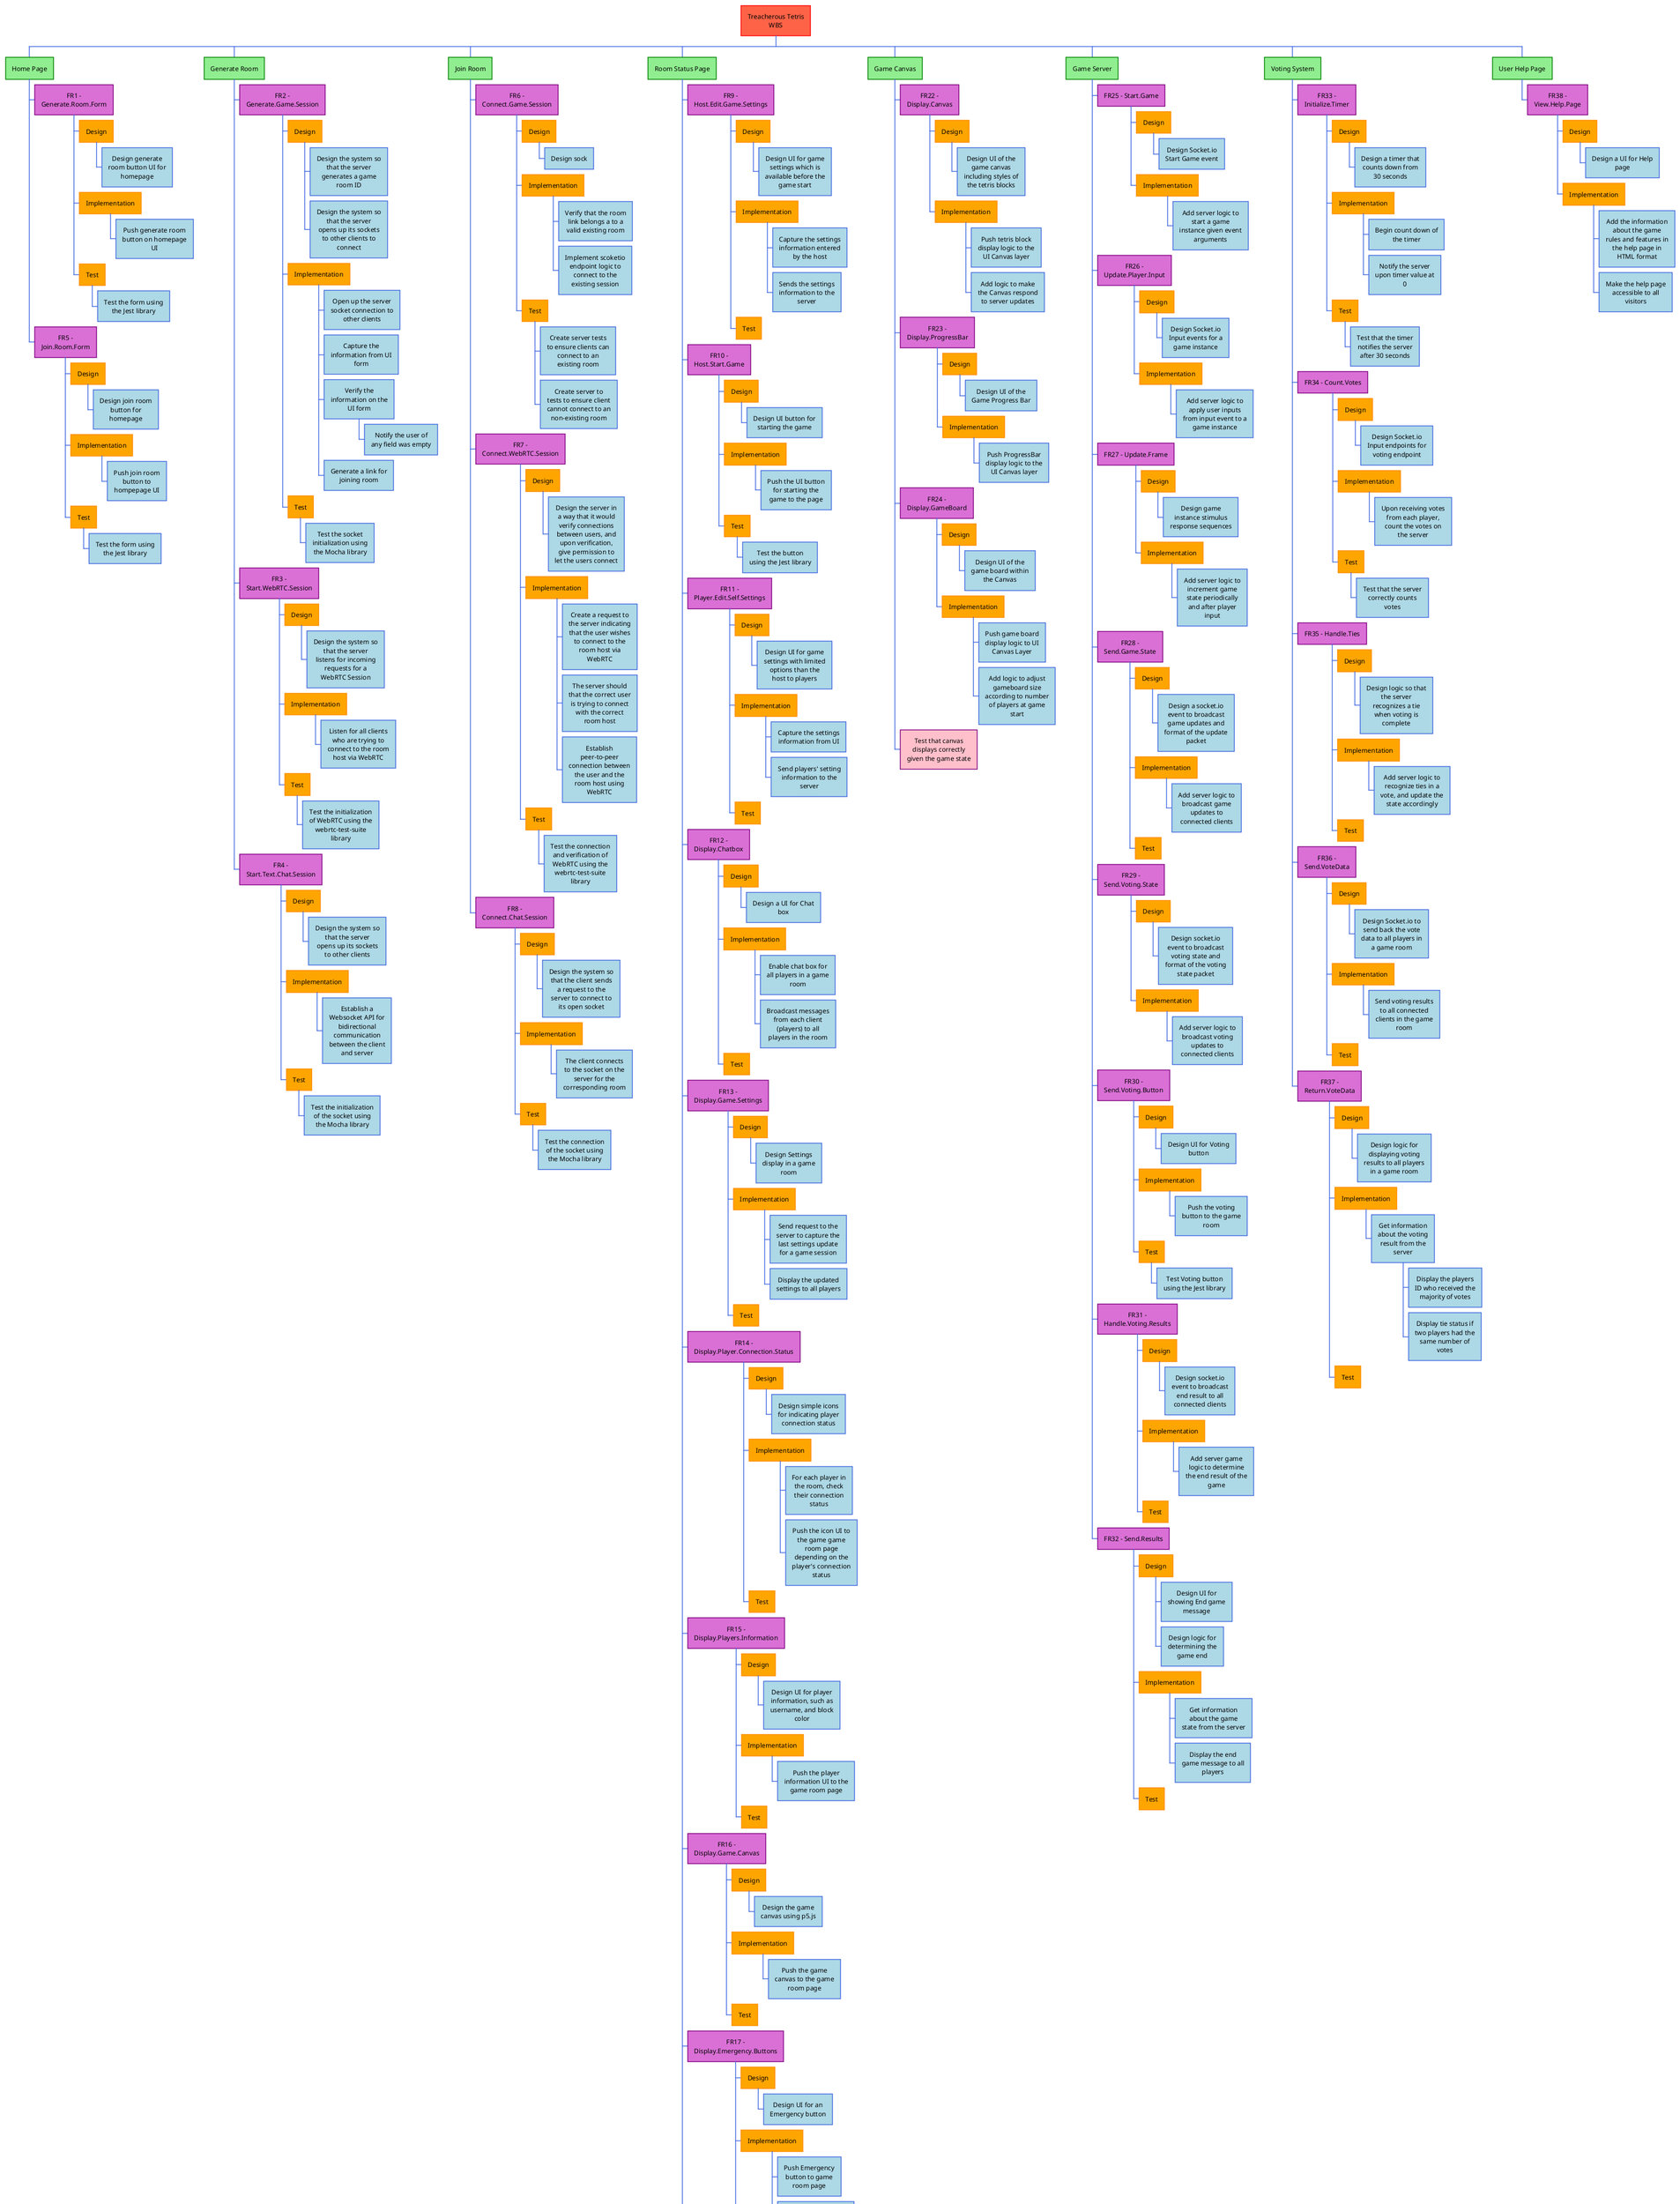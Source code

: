 @startwbs

<style>
node {
    Padding 12
    Margin 10
    HorizontalAlignment center
    MaximumWidth 120
    Shadowing 0
    
    LineColor royalblue
    BackgroundColor lightblue
    
    :depth(0) {
        LineColor red
        BackgroundColor tomato
    }

    :depth(1) {
        LineColor green
        BackgroundColor lightgreen
    }

    :depth(2) {
        LineColor purple
        BackgroundColor orchid
    }

    :depth(3) {
        LineColor Darkorange
        BackgroundColor orange
    }
}

arrow {
    LineColor royalblue 
}


</style>

* Treacherous Tetris WBS

** Home Page
*** FR1 - Generate.Room.Form
**** Design
***** Design generate room button UI for homepage
**** Implementation
***** Push generate room button on homepage UI
**** Test
***** Test the form using the Jest library
*** FR5 - Join.Room.Form
**** Design
***** Design join room button for homepage
**** Implementation
***** Push join room button to hompepage UI
**** Test
***** Test the form using the Jest library

** Generate Room
*** FR2 - Generate.Game.Session
**** Design
***** Design the system so that the server generates a game room ID
***** Design the system so that the server opens up its sockets to other clients to connect
**** Implementation
***** Open up the server socket connection to other clients
***** Capture the information from UI form
***** Verify the information on the UI form
****** Notify the user of any field was empty
***** Generate a link for joining room
**** Test
***** Test the socket initialization using the Mocha library 
*** FR3 - Start.WebRTC.Session
**** Design
***** Design the system so that the server listens for incoming requests for a WebRTC Session
**** Implementation
***** Listen for all clients who are trying to connect to the room host via WebRTC
**** Test
***** Test the initialization of WebRTC using the webrtc-test-suite library
*** FR4 - Start.Text.Chat.Session
**** Design
***** Design the system so that the server opens up its sockets to other clients
**** Implementation
***** Establish a Websocket API for bidirectional communication between the client and server
**** Test
***** Test the initialization of the socket using the Mocha library

** Join Room
*** FR6 - Connect.Game.Session
**** Design
***** Design sock
**** Implementation
***** Verify that the room link belongs a to a valid existing room
***** Implement scoketio endpoint logic to connect to the existing session
**** Test
***** Create server tests to ensure clients can connect to an existing room
***** Create server to tests to ensure client cannot connect to an non-existing room
*** FR7 - Connect.WebRTC.Session
**** Design
***** Design the server in a way that it would verify connections between users, and upon verification, give permission to let the users connect
**** Implementation
***** Create a request to the server indicating that the user wishes to connect to the room host via WebRTC
***** The server should that the correct user is trying to connect with the correct room host
***** Establish peer-to-peer connection between the user and the room host using WebRTC 
**** Test
***** Test the connection and verification of WebRTC using the webrtc-test-suite library
*** FR8 - Connect.Chat.Session
**** Design
***** Design the system so that the client sends a request to the server to connect to its open socket
**** Implementation
***** The client connects to the socket on the server for the corresponding room
**** Test
***** Test the connection of the socket using the Mocha library

** Room Status Page
*** FR9 - Host.Edit.Game.Settings
**** Design
***** Design UI for game settings which is available before the game start
**** Implementation
***** Capture the settings information entered by the host
***** Sends the settings information to the server 
**** Test
*** FR10 - Host.Start.Game
**** Design
***** Design UI button for starting the game
**** Implementation
***** Push the UI button for starting the game to the page
**** Test
***** Test the button using the Jest library
*** FR11 - Player.Edit.Self.Settings
**** Design
***** Design UI for game settings with limited options than the host to players
**** Implementation
***** Capture the settings information from UI
***** Send players' setting information to the server 
**** Test
*** FR12 - Display.Chatbox
**** Design
***** Design a UI for Chat box
**** Implementation
***** Enable chat box for all players in a game room
***** Broadcast messages from each client (players) to all players in the room
**** Test
*** FR13 - Display.Game.Settings
**** Design
***** Design Settings display in a game room
**** Implementation
***** Send request to the server to capture the last settings update for a game session
***** Display the updated settings to all players
**** Test
*** FR14 - Display.Player.Connection.Status
**** Design
***** Design simple icons for indicating player connection status
**** Implementation
***** For each player in the room, check their connection status
***** Push the icon UI to the game game room page depending on the player's connection status
**** Test
*** FR15 - Display.Players.Information
**** Design
***** Design UI for player information, such as username, and block color
**** Implementation
***** Push the player information UI to the game room page
**** Test
*** FR16 - Display.Game.Canvas
**** Design
***** Design the game canvas using p5.js
**** Implementation
***** Push the game canvas to the game room page
**** Test
*** FR17 - Display.Emergency.Buttons
**** Design
***** Design UI for an Emergency button
**** Implementation
***** Push Emergency button to game room page
***** Display the button to all players in a game room
**** Test
***** Test the emergency button using the Jest library
*** FR18 - Display.Voting.Modal
**** Design
***** Design UI for displaying the voting modal
**** Implementation
***** Push the voting modal UI to the game room page
**** Test
*** FR19 - Display.Sabotage.Button
**** Design
***** Design a button UI for sabotaging
**** Implementation
***** Push sabotage button to the game room page
***** Display the button to all players in the game room page
**** Test
***** Test Sabotage button using the Jest library
*** FR20 - Send.Inputs.Server
**** Design
***** Design key mapping and other button press listeners for collecting client input
**** Implementation
***** Add logic to send input events to game server for each key/button map
**** Test
*** FR21 - Display.Room.Full.Message
**** Design
***** Design a UI for Room Full Error message
**** Implementation
***** Get the information about the number of players in a room from the server
***** Display the error message when a join room request is received for a full game room 
**** Test

**  Game Canvas
*** FR22 - Display.Canvas
**** Design
***** Design UI of the game canvas including styles of the tetris blocks
**** Implementation
***** Push tetris block display logic to the UI Canvas layer
***** Add logic to make the Canvas respond to server updates
*** FR23 - Display.ProgressBar
**** Design
***** Design UI of the Game Progress Bar
**** Implementation
***** Push ProgressBar display logic to the UI Canvas layer
*** FR24 - Display.GameBoard
**** Design
***** Design UI of the game board within the Canvas
**** Implementation
***** Push game board display logic to UI Canvas Layer
***** Add logic to adjust gameboard size according to number of players at game start
***[#pink] Test that canvas displays correctly given the game state 

** Game Server
*** FR25 - Start.Game
**** Design
***** Design Socket.io Start Game event
**** Implementation
***** Add server logic to start a game instance given event arguments
*** FR26 - Update.Player.Input
**** Design
***** Design Socket.io Input events for a game instance
**** Implementation
***** Add server logic to apply user inputs from input event to a game instance
*** FR27 - Update.Frame
**** Design
***** Design game instance stimulus response sequences
**** Implementation
***** Add server logic to increment game state periodically and after player input
*** FR28 - Send.Game.State
**** Design
***** Design a socket.io event to broadcast game updates and format of the update packet
**** Implementation
***** Add server logic to broadcast game updates to connected clients
**** Test
*** FR29 - Send.Voting.State
**** Design
***** Design socket.io event to broadcast voting state and format of the voting state packet
**** Implementation
***** Add server logic to broadcast voting updates to connected clients
*** FR30 - Send.Voting.Button
**** Design
***** Design UI for Voting button
**** Implementation
***** Push the voting button to the game room
**** Test
***** Test Voting button using the Jest library

*** FR31 - Handle.Voting.Results
**** Design
***** Design socket.io event to broadcast end result to all connected clients
**** Implementation
***** Add server game logic to determine the end result of the game 
**** Test

*** FR32 - Send.Results
**** Design
***** Design UI for showing End game message
***** Design logic for determining the game end
**** Implementation
***** Get information about the game state from the server
***** Display the end game message to all players
**** Test

** Voting System
*** FR33 - Initialize.Timer
**** Design
***** Design a timer that counts down from 30 seconds
**** Implementation
***** Begin count down of the timer
***** Notify the server upon timer value at 0
**** Test
***** Test that the timer notifies the server after 30 seconds
*** FR34 - Count.Votes
**** Design
***** Design Socket.io Input endpoints for voting endpoint
**** Implementation
***** Upon receiving votes from each player, count the votes on the server
**** Test
***** Test that the server correctly counts votes
*** FR35 - Handle.Ties
**** Design
***** Design logic so that the server recognizes a tie when voting is complete
**** Implementation
***** Add server logic to recognize ties in a vote, and update the state accordingly
**** Test
*** FR36 - Send.VoteData
**** Design
***** Design Socket.io to send back the vote data to all players in a game room
**** Implementation
***** Send voting results to all connected clients in the game room
**** Test
*** FR37 - Return.VoteData
**** Design
***** Design logic for displaying voting results to all players in a game room
**** Implementation
***** Get information about the voting result from the server
****** Display the players ID who received the majority of votes
****** Display tie status if two players had the same number of votes 
**** Test

** User Help Page
*** FR38 - View.Help.Page
**** Design
***** Design a UI for Help page
**** Implementation
***** Add the information about the game rules and features in the help page in HTML format
***** Make the help page accessible to all visitors


@endwbs